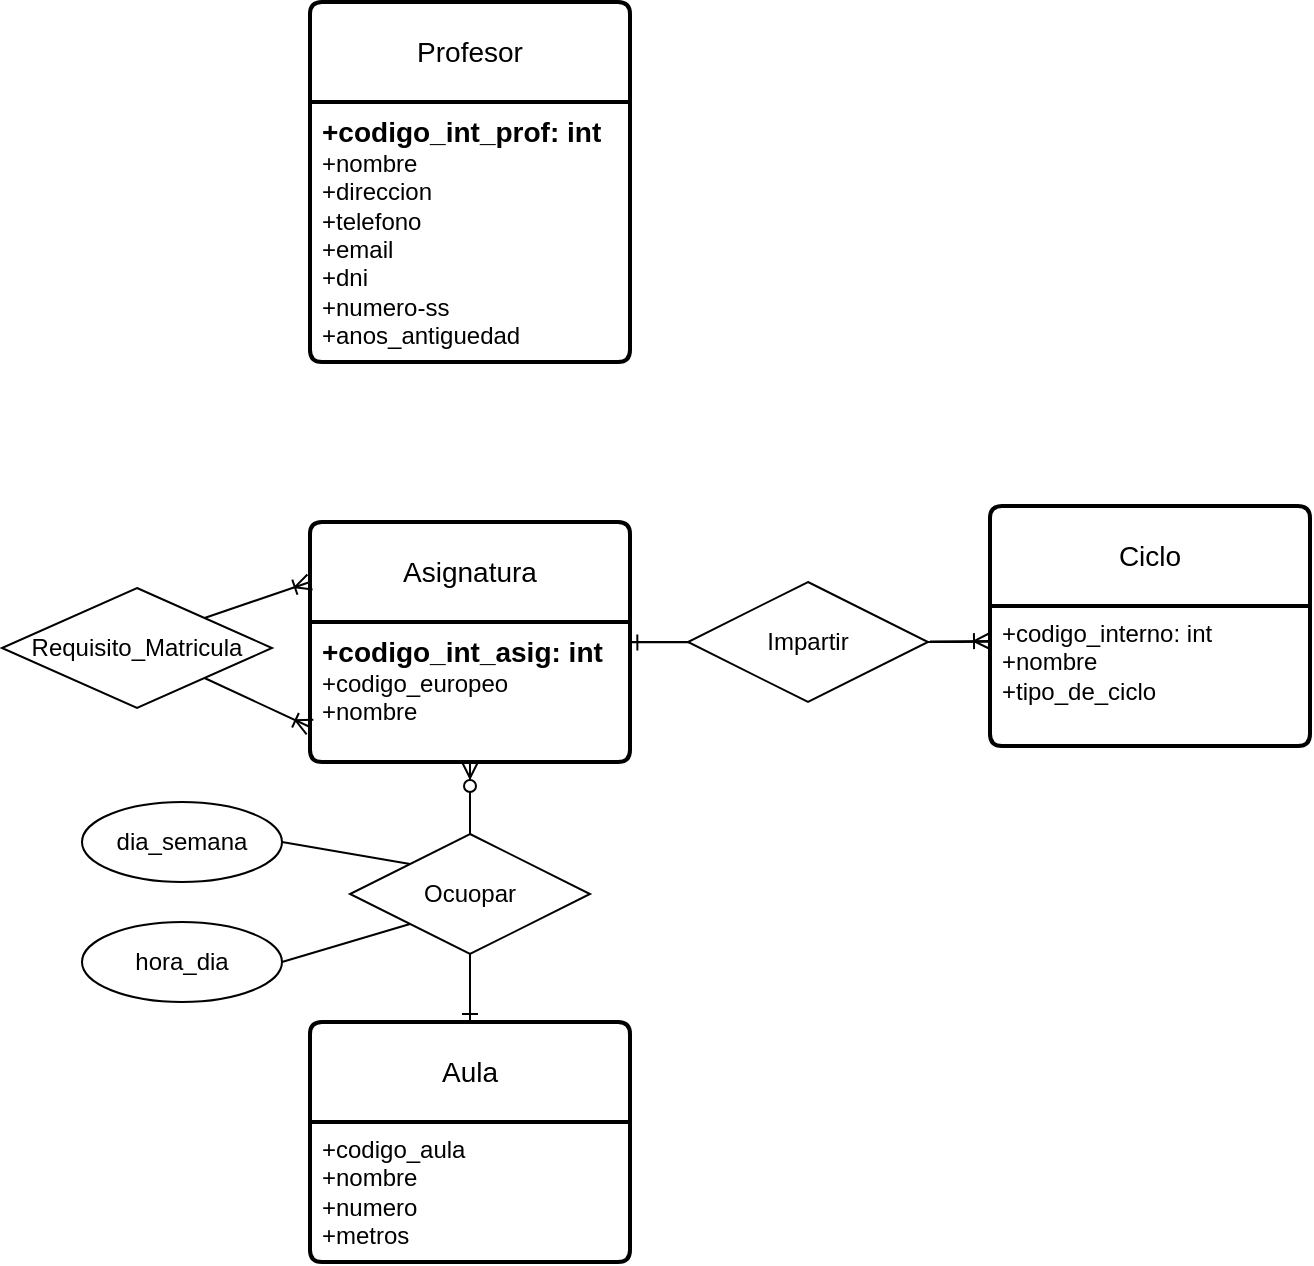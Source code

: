 <mxfile version="22.0.4" type="github">
  <diagram id="R2lEEEUBdFMjLlhIrx00" name="Page-1">
    <mxGraphModel dx="1050" dy="574" grid="1" gridSize="10" guides="1" tooltips="1" connect="1" arrows="1" fold="1" page="1" pageScale="1" pageWidth="850" pageHeight="1100" math="0" shadow="0" extFonts="Permanent Marker^https://fonts.googleapis.com/css?family=Permanent+Marker">
      <root>
        <mxCell id="0" />
        <mxCell id="1" parent="0" />
        <mxCell id="fBls_lpGJ93TCAktGxbx-1" value="Aula" style="swimlane;childLayout=stackLayout;horizontal=1;startSize=50;horizontalStack=0;rounded=1;fontSize=14;fontStyle=0;strokeWidth=2;resizeParent=0;resizeLast=1;shadow=0;dashed=0;align=center;arcSize=4;whiteSpace=wrap;html=1;" parent="1" vertex="1">
          <mxGeometry x="504" y="530" width="160" height="120" as="geometry" />
        </mxCell>
        <mxCell id="fBls_lpGJ93TCAktGxbx-2" value="+codigo_aula&lt;br&gt;+nombre&lt;br&gt;+numero&lt;br&gt;+metros" style="align=left;strokeColor=none;fillColor=none;spacingLeft=4;fontSize=12;verticalAlign=top;resizable=0;rotatable=0;part=1;html=1;" parent="fBls_lpGJ93TCAktGxbx-1" vertex="1">
          <mxGeometry y="50" width="160" height="70" as="geometry" />
        </mxCell>
        <mxCell id="fBls_lpGJ93TCAktGxbx-3" value="Asignatura" style="swimlane;childLayout=stackLayout;horizontal=1;startSize=50;horizontalStack=0;rounded=1;fontSize=14;fontStyle=0;strokeWidth=2;resizeParent=0;resizeLast=1;shadow=0;dashed=0;align=center;arcSize=4;whiteSpace=wrap;html=1;" parent="1" vertex="1">
          <mxGeometry x="504" y="280" width="160" height="120" as="geometry" />
        </mxCell>
        <mxCell id="fBls_lpGJ93TCAktGxbx-4" value="&lt;font style=&quot;font-size: 14px;&quot;&gt;&lt;b&gt;+codigo_int_asig: int&lt;/b&gt;&lt;/font&gt;&lt;br&gt;+codigo_europeo&lt;br&gt;+nombre" style="align=left;strokeColor=none;fillColor=none;spacingLeft=4;fontSize=12;verticalAlign=top;resizable=0;rotatable=0;part=1;html=1;" parent="fBls_lpGJ93TCAktGxbx-3" vertex="1">
          <mxGeometry y="50" width="160" height="70" as="geometry" />
        </mxCell>
        <mxCell id="fBls_lpGJ93TCAktGxbx-5" value="Impartir" style="shape=rhombus;perimeter=rhombusPerimeter;whiteSpace=wrap;html=1;align=center;" parent="1" vertex="1">
          <mxGeometry x="693" y="310" width="120" height="60" as="geometry" />
        </mxCell>
        <mxCell id="fBls_lpGJ93TCAktGxbx-6" value="Ciclo" style="swimlane;childLayout=stackLayout;horizontal=1;startSize=50;horizontalStack=0;rounded=1;fontSize=14;fontStyle=0;strokeWidth=2;resizeParent=0;resizeLast=1;shadow=0;dashed=0;align=center;arcSize=4;whiteSpace=wrap;html=1;" parent="1" vertex="1">
          <mxGeometry x="844" y="272" width="160" height="120" as="geometry" />
        </mxCell>
        <mxCell id="fBls_lpGJ93TCAktGxbx-7" value="+codigo_interno: int&lt;br&gt;+nombre&lt;br&gt;+tipo_de_ciclo" style="align=left;strokeColor=none;fillColor=none;spacingLeft=4;fontSize=12;verticalAlign=top;resizable=0;rotatable=0;part=1;html=1;" parent="fBls_lpGJ93TCAktGxbx-6" vertex="1">
          <mxGeometry y="50" width="160" height="70" as="geometry" />
        </mxCell>
        <mxCell id="fBls_lpGJ93TCAktGxbx-8" value="Ocuopar" style="shape=rhombus;perimeter=rhombusPerimeter;whiteSpace=wrap;html=1;align=center;" parent="1" vertex="1">
          <mxGeometry x="524" y="436" width="120" height="60" as="geometry" />
        </mxCell>
        <mxCell id="vgvEK7Xqhldjxb9zMLK4-1" value="" style="edgeStyle=entityRelationEdgeStyle;fontSize=12;html=1;endArrow=ERoneToMany;rounded=0;exitX=1;exitY=0.5;exitDx=0;exitDy=0;entryX=0;entryY=0.25;entryDx=0;entryDy=0;" edge="1" parent="1" source="fBls_lpGJ93TCAktGxbx-5" target="fBls_lpGJ93TCAktGxbx-7">
          <mxGeometry width="100" height="100" relative="1" as="geometry">
            <mxPoint x="800" y="320" as="sourcePoint" />
            <mxPoint x="900" y="220" as="targetPoint" />
          </mxGeometry>
        </mxCell>
        <mxCell id="vgvEK7Xqhldjxb9zMLK4-3" value="" style="edgeStyle=entityRelationEdgeStyle;fontSize=12;html=1;endArrow=ERone;endFill=1;rounded=0;entryX=0.998;entryY=0.146;entryDx=0;entryDy=0;entryPerimeter=0;exitX=0;exitY=0.5;exitDx=0;exitDy=0;" edge="1" parent="1" source="fBls_lpGJ93TCAktGxbx-5" target="fBls_lpGJ93TCAktGxbx-4">
          <mxGeometry width="100" height="100" relative="1" as="geometry">
            <mxPoint x="680" y="570" as="sourcePoint" />
            <mxPoint x="780" y="470" as="targetPoint" />
          </mxGeometry>
        </mxCell>
        <mxCell id="vgvEK7Xqhldjxb9zMLK4-4" value="" style="fontSize=12;html=1;endArrow=ERone;endFill=1;rounded=0;exitX=0.5;exitY=1;exitDx=0;exitDy=0;entryX=0.5;entryY=0;entryDx=0;entryDy=0;" edge="1" parent="1" source="fBls_lpGJ93TCAktGxbx-8" target="fBls_lpGJ93TCAktGxbx-1">
          <mxGeometry width="100" height="100" relative="1" as="geometry">
            <mxPoint x="704" y="540" as="sourcePoint" />
            <mxPoint x="804" y="440" as="targetPoint" />
          </mxGeometry>
        </mxCell>
        <mxCell id="vgvEK7Xqhldjxb9zMLK4-5" value="" style="fontSize=12;html=1;endArrow=ERzeroToMany;endFill=1;rounded=0;exitX=0.5;exitY=0;exitDx=0;exitDy=0;entryX=0.5;entryY=1;entryDx=0;entryDy=0;" edge="1" parent="1" source="fBls_lpGJ93TCAktGxbx-8" target="fBls_lpGJ93TCAktGxbx-4">
          <mxGeometry width="100" height="100" relative="1" as="geometry">
            <mxPoint x="696" y="570" as="sourcePoint" />
            <mxPoint x="590" y="400" as="targetPoint" />
          </mxGeometry>
        </mxCell>
        <mxCell id="vgvEK7Xqhldjxb9zMLK4-9" value="Requisito_Matricula" style="shape=rhombus;perimeter=rhombusPerimeter;whiteSpace=wrap;html=1;align=center;" vertex="1" parent="1">
          <mxGeometry x="350" y="313" width="135" height="60" as="geometry" />
        </mxCell>
        <mxCell id="vgvEK7Xqhldjxb9zMLK4-11" value="" style="fontSize=12;html=1;endArrow=ERoneToMany;rounded=0;exitX=1;exitY=1;exitDx=0;exitDy=0;entryX=0;entryY=0.75;entryDx=0;entryDy=0;" edge="1" parent="1" source="vgvEK7Xqhldjxb9zMLK4-9" target="fBls_lpGJ93TCAktGxbx-4">
          <mxGeometry width="100" height="100" relative="1" as="geometry">
            <mxPoint x="455" y="348" as="sourcePoint" />
            <mxPoint x="504" y="383.5" as="targetPoint" />
          </mxGeometry>
        </mxCell>
        <mxCell id="vgvEK7Xqhldjxb9zMLK4-12" value="" style="fontSize=12;html=1;endArrow=ERoneToMany;rounded=0;exitX=1;exitY=0;exitDx=0;exitDy=0;entryX=0;entryY=0.25;entryDx=0;entryDy=0;" edge="1" parent="1" source="vgvEK7Xqhldjxb9zMLK4-9" target="fBls_lpGJ93TCAktGxbx-3">
          <mxGeometry width="100" height="100" relative="1" as="geometry">
            <mxPoint x="432" y="280" as="sourcePoint" />
            <mxPoint x="485" y="305" as="targetPoint" />
          </mxGeometry>
        </mxCell>
        <mxCell id="vgvEK7Xqhldjxb9zMLK4-13" value="dia_semana" style="ellipse;whiteSpace=wrap;html=1;align=center;" vertex="1" parent="1">
          <mxGeometry x="390" y="420" width="100" height="40" as="geometry" />
        </mxCell>
        <mxCell id="vgvEK7Xqhldjxb9zMLK4-14" value="hora_dia" style="ellipse;whiteSpace=wrap;html=1;align=center;" vertex="1" parent="1">
          <mxGeometry x="390" y="480" width="100" height="40" as="geometry" />
        </mxCell>
        <mxCell id="vgvEK7Xqhldjxb9zMLK4-15" value="" style="endArrow=none;html=1;rounded=0;exitX=1;exitY=0.5;exitDx=0;exitDy=0;entryX=0;entryY=0;entryDx=0;entryDy=0;" edge="1" parent="1" source="vgvEK7Xqhldjxb9zMLK4-13" target="fBls_lpGJ93TCAktGxbx-8">
          <mxGeometry relative="1" as="geometry">
            <mxPoint x="510" y="430" as="sourcePoint" />
            <mxPoint x="670" y="430" as="targetPoint" />
          </mxGeometry>
        </mxCell>
        <mxCell id="vgvEK7Xqhldjxb9zMLK4-16" value="" style="endArrow=none;html=1;rounded=0;exitX=1;exitY=0.5;exitDx=0;exitDy=0;entryX=0;entryY=1;entryDx=0;entryDy=0;" edge="1" parent="1" source="vgvEK7Xqhldjxb9zMLK4-14" target="fBls_lpGJ93TCAktGxbx-8">
          <mxGeometry relative="1" as="geometry">
            <mxPoint x="500" y="450" as="sourcePoint" />
            <mxPoint x="564" y="461" as="targetPoint" />
          </mxGeometry>
        </mxCell>
        <mxCell id="vgvEK7Xqhldjxb9zMLK4-17" value="Profesor" style="swimlane;childLayout=stackLayout;horizontal=1;startSize=50;horizontalStack=0;rounded=1;fontSize=14;fontStyle=0;strokeWidth=2;resizeParent=0;resizeLast=1;shadow=0;dashed=0;align=center;arcSize=4;whiteSpace=wrap;html=1;" vertex="1" parent="1">
          <mxGeometry x="504" y="20" width="160" height="180" as="geometry" />
        </mxCell>
        <mxCell id="vgvEK7Xqhldjxb9zMLK4-18" value="&lt;font style=&quot;font-size: 14px;&quot;&gt;&lt;b&gt;+codigo_int_prof: int&lt;/b&gt;&lt;/font&gt;&lt;br&gt;+nombre&lt;br&gt;+direccion&lt;br&gt;+telefono&lt;br&gt;+email&lt;br&gt;+dni&lt;br&gt;+numero-ss&lt;br&gt;+anos_antiguedad" style="align=left;strokeColor=none;fillColor=none;spacingLeft=4;fontSize=12;verticalAlign=top;resizable=0;rotatable=0;part=1;html=1;" vertex="1" parent="vgvEK7Xqhldjxb9zMLK4-17">
          <mxGeometry y="50" width="160" height="130" as="geometry" />
        </mxCell>
      </root>
    </mxGraphModel>
  </diagram>
</mxfile>
